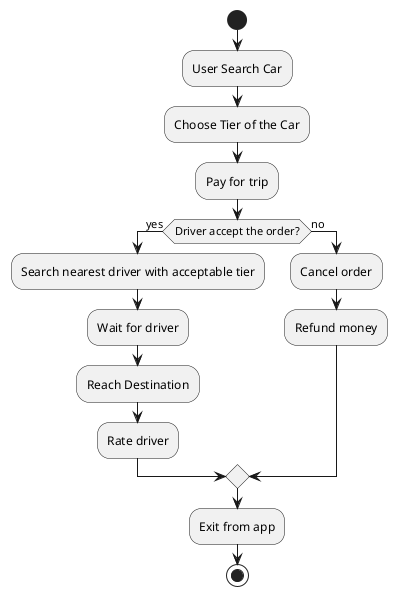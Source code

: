 @startuml

start

:User Search Car;
:Choose Tier of the Car;
:Pay for trip;

if (Driver accept the order?) then (yes)
    :Search nearest driver with acceptable tier;
    :Wait for driver;
    :Reach Destination;
    :Rate driver;
else (no)
    :Cancel order;
    :Refund money;
endif

:Exit from app;
stop

@enduml